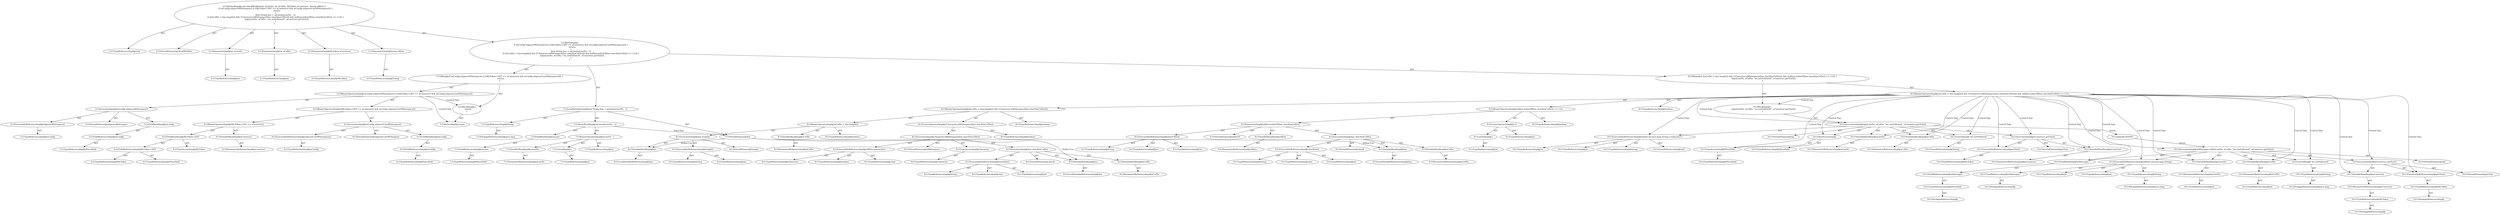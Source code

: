 digraph "checkWSAfter#?,int,int,MyToken,String" {
0 [label="2:CtTypeReferenceImpl@void" shape=ellipse]
1 [label="2:CtVirtualElement@checkWSAfter" shape=ellipse]
2 [label="2:CtParameterImpl@int aLineNo" shape=ellipse]
3 [label="2:CtTypeReferenceImpl@int" shape=ellipse]
4 [label="2:CtParameterImpl@int aColNo" shape=ellipse]
5 [label="2:CtTypeReferenceImpl@int" shape=ellipse]
6 [label="2:CtParameterImpl@MyToken aConstruct" shape=ellipse]
7 [label="2:CtTypeReferenceImpl@MyToken" shape=ellipse]
8 [label="2:CtParameterImpl@String aAllow" shape=ellipse]
9 [label="2:CtTypeReferenceImpl@String" shape=ellipse]
10 [label="3:CtExecutableReferenceImpl@isIgnoreWhitespace()" shape=ellipse]
11 [label="3:CtTypeReferenceImpl@mConfig" shape=ellipse]
12 [label="3:CtVirtualElement@isIgnoreWhitespace" shape=ellipse]
13 [label="3:CtFieldReferenceImpl@mConfig" shape=ellipse]
14 [label="3:CtTypeReferenceImpl@PlaceHold" shape=ellipse]
15 [label="3:CtFieldReadImpl@mConfig" shape=ellipse]
16 [label="3:CtInvocationImpl@mConfig.isIgnoreWhitespace()" shape=ellipse]
17 [label="4:CtFieldReferenceImpl@MyToken.CAST" shape=ellipse]
18 [label="4:CtTypeReferenceImpl@MyToken" shape=ellipse]
19 [label="4:CtTypeReferenceImpl@PlaceHold" shape=ellipse]
20 [label="4:CtFieldReadImpl@MyToken.CAST" shape=ellipse]
21 [label="4:CtTypeAccessImpl@MyToken" shape=ellipse]
22 [label="4:CtVariableReadImpl@aConstruct" shape=ellipse]
23 [label="4:CtParameterReferenceImpl@aConstruct" shape=ellipse]
24 [label="4:CtBinaryOperatorImpl@(MyToken.CAST == aConstruct)" shape=ellipse]
25 [label="4:CtExecutableReferenceImpl@isIgnoreCastWhitespace()" shape=ellipse]
26 [label="4:CtTypeReferenceImpl@mConfig" shape=ellipse]
27 [label="4:CtVirtualElement@isIgnoreCastWhitespace" shape=ellipse]
28 [label="4:CtFieldReferenceImpl@mConfig" shape=ellipse]
29 [label="4:CtTypeReferenceImpl@PlaceHold" shape=ellipse]
30 [label="4:CtFieldReadImpl@mConfig" shape=ellipse]
31 [label="4:CtInvocationImpl@mConfig.isIgnoreCastWhitespace()" shape=ellipse]
32 [label="4:CtBinaryOperatorImpl@((MyToken.CAST == aConstruct) && mConfig.isIgnoreCastWhitespace())" shape=ellipse]
33 [label="3:CtBinaryOperatorImpl@mConfig.isIgnoreWhitespace() || ((MyToken.CAST == aConstruct) && mConfig.isIgnoreCastWhitespace())" shape=ellipse]
34 [label="5:CtReturnImpl@return" shape=ellipse]
35 [label="4:CtBlockImpl@\{
    return;
\}" shape=ellipse]
36 [label="3:CtIfImpl@if (mConfig.isIgnoreWhitespace() || ((MyToken.CAST == aConstruct) && mConfig.isIgnoreCastWhitespace())) \{
    return;
\}" shape=ellipse]
37 [label="7:CtTypeReferenceImpl@String" shape=ellipse]
38 [label="7:CtPackageReferenceImpl@java.lang" shape=ellipse]
39 [label="7:CtFieldReferenceImpl@mLines" shape=ellipse]
40 [label="7:CtTypeReferenceImpl@PlaceHold" shape=ellipse]
41 [label="7:CtFieldReadImpl@mLines" shape=ellipse]
42 [label="7:CtVariableReadImpl@aLineNo" shape=ellipse]
43 [label="7:CtParameterReferenceImpl@aLineNo" shape=ellipse]
44 [label="7:CtLiteralImpl@1" shape=ellipse]
45 [label="7:CtTypeReferenceImpl@int" shape=ellipse]
46 [label="7:CtBinaryOperatorImpl@aLineNo - 1" shape=ellipse]
47 [label="7:CtTypeReferenceImpl@int" shape=ellipse]
48 [label="7:CtArrayReadImpl@mLines[aLineNo - 1]" shape=ellipse]
49 [label="7:CtVirtualElement@line" shape=ellipse]
50 [label="7:CtLocalVariableImpl@final String line = mLines[aLineNo - 1]" shape=ellipse]
51 [label="8:CtVariableReadImpl@aColNo" shape=ellipse]
52 [label="8:CtParameterReferenceImpl@aColNo" shape=ellipse]
53 [label="8:CtExecutableReferenceImpl@length()" shape=ellipse]
54 [label="8:CtTypeReferenceImpl@String" shape=ellipse]
55 [label="8:CtTypeReferenceImpl@int" shape=ellipse]
56 [label="8:CtVirtualElement@length" shape=ellipse]
57 [label="8:CtVariableReadImpl@line" shape=ellipse]
58 [label="8:CtLocalVariableReferenceImpl@line" shape=ellipse]
59 [label="8:CtInvocationImpl@line.length()" shape=ellipse]
60 [label="8:CtBinaryOperatorImpl@(aColNo < line.length())" shape=ellipse]
61 [label="8:CtTypeReferenceImpl@boolean" shape=ellipse]
62 [label="8:CtExecutableReferenceImpl@isWhitespace(char)" shape=ellipse]
63 [label="8:CtTypeReferenceImpl@Character" shape=ellipse]
64 [label="8:CtTypeReferenceImpl@boolean" shape=ellipse]
65 [label="8:CtTypeReferenceImpl@char" shape=ellipse]
66 [label="8:CtVirtualElement@isWhitespace" shape=ellipse]
67 [label="8:CtTypeAccessImpl@Character" shape=ellipse]
68 [label="8:CtTypeReferenceImpl@Character" shape=ellipse]
69 [label="8:CtExecutableReferenceImpl@charAt(int)" shape=ellipse]
70 [label="8:CtTypeReferenceImpl@String" shape=ellipse]
71 [label="8:CtTypeReferenceImpl@char" shape=ellipse]
72 [label="8:CtTypeReferenceImpl@int" shape=ellipse]
73 [label="8:CtVirtualElement@charAt" shape=ellipse]
74 [label="8:CtVariableReadImpl@line" shape=ellipse]
75 [label="8:CtLocalVariableReferenceImpl@line" shape=ellipse]
76 [label="8:CtVariableReadImpl@aColNo" shape=ellipse]
77 [label="8:CtParameterReferenceImpl@aColNo" shape=ellipse]
78 [label="8:CtInvocationImpl@line.charAt(aColNo)" shape=ellipse]
79 [label="8:CtInvocationImpl@Character.isWhitespace(line.charAt(aColNo))" shape=ellipse]
80 [label="8:CtUnaryOperatorImpl@(!Character.isWhitespace(line.charAt(aColNo)))" shape=ellipse]
81 [label="8:CtTypeReferenceImpl@boolean" shape=ellipse]
82 [label="8:CtBinaryOperatorImpl@((aColNo < line.length()) && (!Character.isWhitespace(line.charAt(aColNo))))" shape=ellipse]
83 [label="8:CtTypeReferenceImpl@boolean" shape=ellipse]
84 [label="9:CtExecutableReferenceImpl@indexOf(int)" shape=ellipse]
85 [label="9:CtTypeReferenceImpl@String" shape=ellipse]
86 [label="9:CtTypeReferenceImpl@int" shape=ellipse]
87 [label="9:CtTypeReferenceImpl@int" shape=ellipse]
88 [label="9:CtVirtualElement@indexOf" shape=ellipse]
89 [label="9:CtVariableReadImpl@aAllow" shape=ellipse]
90 [label="9:CtParameterReferenceImpl@aAllow" shape=ellipse]
91 [label="9:CtExecutableReferenceImpl@charAt(int)" shape=ellipse]
92 [label="9:CtTypeReferenceImpl@String" shape=ellipse]
93 [label="9:CtTypeReferenceImpl@char" shape=ellipse]
94 [label="9:CtTypeReferenceImpl@int" shape=ellipse]
95 [label="9:CtVirtualElement@charAt" shape=ellipse]
96 [label="9:CtVariableReadImpl@line" shape=ellipse]
97 [label="9:CtLocalVariableReferenceImpl@line" shape=ellipse]
98 [label="9:CtVariableReadImpl@aColNo" shape=ellipse]
99 [label="9:CtParameterReferenceImpl@aColNo" shape=ellipse]
100 [label="9:CtInvocationImpl@line.charAt(aColNo)" shape=ellipse]
101 [label="9:CtInvocationImpl@aAllow.indexOf(line.charAt(aColNo))" shape=ellipse]
102 [label="9:CtLiteralImpl@1" shape=ellipse]
103 [label="9:CtTypeReferenceImpl@int" shape=ellipse]
104 [label="9:CtUnaryOperatorImpl@(-1)" shape=ellipse]
105 [label="9:CtTypeReferenceImpl@int" shape=ellipse]
106 [label="9:CtBinaryOperatorImpl@(aAllow.indexOf(line.charAt(aColNo)) == (-1))" shape=ellipse]
107 [label="9:CtTypeReferenceImpl@boolean" shape=ellipse]
108 [label="8:CtBinaryOperatorImpl@((aColNo < line.length()) && (!Character.isWhitespace(line.charAt(aColNo)))) && (aAllow.indexOf(line.charAt(aColNo)) == (-1))" shape=ellipse]
109 [label="8:CtTypeReferenceImpl@boolean" shape=ellipse]
110 [label="10:CtExecutableReferenceImpl@log(int,int,java.lang.String,<unknown>)" shape=ellipse]
111 [label="10:CtTypeReferenceImpl@int" shape=ellipse]
112 [label="10:CtTypeReferenceImpl@int" shape=ellipse]
113 [label="10:CtTypeReferenceImpl@String" shape=ellipse]
114 [label="10:CtTypeReferenceImpl@null" shape=ellipse]
115 [label="10:CtVirtualElement@log" shape=ellipse]
116 [label="10:CtTypeAccessImpl@PlaceHold" shape=ellipse]
117 [label="10:CtTypeReferenceImpl@PlaceHold" shape=ellipse]
118 [label="10:CtThisAccessImpl@" shape=ellipse]
119 [label="10:CtTypeReferenceImpl@PlaceHold" shape=ellipse]
120 [label="10:CtVariableReadImpl@aLineNo" shape=ellipse]
121 [label="10:CtParameterReferenceImpl@aLineNo" shape=ellipse]
122 [label="10:CtVariableReadImpl@aColNo" shape=ellipse]
123 [label="10:CtParameterReferenceImpl@aColNo" shape=ellipse]
124 [label="10:CtLiteralImpl@\"ws.notFollowed\"" shape=ellipse]
125 [label="10:CtTypeReferenceImpl@String" shape=ellipse]
126 [label="10:CtExecutableReferenceImpl@getText()" shape=ellipse]
127 [label="10:CtTypeReferenceImpl@MyToken" shape=ellipse]
128 [label="10:CtVirtualElement@getText" shape=ellipse]
129 [label="10:CtVariableReadImpl@aConstruct" shape=ellipse]
130 [label="10:CtParameterReferenceImpl@aConstruct" shape=ellipse]
131 [label="10:CtInvocationImpl@aConstruct.getText()" shape=ellipse]
132 [label="10:CtInvocationImpl@log(aLineNo, aColNo, \"ws.notFollowed\", aConstruct.getText())" shape=ellipse]
133 [label="9:CtBlockImpl@\{
    log(aLineNo, aColNo, \"ws.notFollowed\", aConstruct.getText());
\}" shape=ellipse]
134 [label="8:CtIfImpl@if (((aColNo < line.length()) && (!Character.isWhitespace(line.charAt(aColNo)))) && (aAllow.indexOf(line.charAt(aColNo)) == (-1))) \{
    log(aLineNo, aColNo, \"ws.notFollowed\", aConstruct.getText());
\}" shape=ellipse]
135 [label="2:CtBlockImpl@\{
    if (mConfig.isIgnoreWhitespace() || ((MyToken.CAST == aConstruct) && mConfig.isIgnoreCastWhitespace())) \{
        return;
    \}
    final String line = mLines[aLineNo - 1];
    if (((aColNo < line.length()) && (!Character.isWhitespace(line.charAt(aColNo)))) && (aAllow.indexOf(line.charAt(aColNo)) == (-1))) \{
        log(aLineNo, aColNo, \"ws.notFollowed\", aConstruct.getText());
    \}
\}" shape=ellipse]
136 [label="2:CtMethodImpl@void checkWSAfter(int aLineNo, int aColNo, MyToken aConstruct, String aAllow) \{
    if (mConfig.isIgnoreWhitespace() || ((MyToken.CAST == aConstruct) && mConfig.isIgnoreCastWhitespace())) \{
        return;
    \}
    final String line = mLines[aLineNo - 1];
    if (((aColNo < line.length()) && (!Character.isWhitespace(line.charAt(aColNo)))) && (aAllow.indexOf(line.charAt(aColNo)) == (-1))) \{
        log(aLineNo, aColNo, \"ws.notFollowed\", aConstruct.getText());
    \}
\}" shape=ellipse]
137 [label="10:Update@UPDATE" shape=ellipse]
138 [label="10:CtPackageReferenceImpl@" shape=ellipse]
139 [label="10:CtTypeReferenceImpl@PlaceHold" shape=ellipse]
140 [label="10:CtFieldReferenceImpl@mMessages" shape=ellipse]
141 [label="10:CtFieldReadImpl@mMessages" shape=ellipse]
142 [label="10:CtPackageReferenceImpl@" shape=ellipse]
143 [label="10:CtTypeReferenceImpl@mMessages" shape=ellipse]
144 [label="10:CtTypeReferenceImpl@int" shape=ellipse]
145 [label="10:CtTypeReferenceImpl@int" shape=ellipse]
146 [label="10:CtPackageReferenceImpl@java.lang" shape=ellipse]
147 [label="10:CtTypeReferenceImpl@String" shape=ellipse]
148 [label="10:CtExecutableReferenceImpl@add(int,int,java.lang.String)" shape=ellipse]
149 [label="10:CtTypeReferenceImpl@int" shape=ellipse]
150 [label="10:CtParameterReferenceImpl@aLineNo" shape=ellipse]
151 [label="10:CtVariableReadImpl@aLineNo" shape=ellipse]
152 [label="10:CtTypeReferenceImpl@int" shape=ellipse]
153 [label="10:CtParameterReferenceImpl@aColNo" shape=ellipse]
154 [label="10:CtVariableReadImpl@aColNo" shape=ellipse]
155 [label="10:CtPackageReferenceImpl@java.lang" shape=ellipse]
156 [label="10:CtTypeReferenceImpl@String" shape=ellipse]
157 [label="10:CtLiteralImpl@\"ws.notFollowed\"" shape=ellipse]
158 [label="10:CtPackageReferenceImpl@" shape=ellipse]
159 [label="10:CtTypeReferenceImpl@MyToken" shape=ellipse]
160 [label="10:CtParameterReferenceImpl@aConstruct" shape=ellipse]
161 [label="10:CtVariableReadImpl@aConstruct" shape=ellipse]
162 [label="10:CtPackageReferenceImpl@" shape=ellipse]
163 [label="10:CtTypeReferenceImpl@MyToken" shape=ellipse]
164 [label="10:CtExecutableReferenceImpl@getText()" shape=ellipse]
165 [label="10:CtInvocationImpl@aConstruct.getText()" shape=ellipse]
166 [label="10:CtVirtualElement@getText" shape=ellipse]
167 [label="10:CtInvocationImpl@mMessages.add(aLineNo, aColNo, \"ws.notFollowed\", aConstruct.getText())" shape=ellipse]
168 [label="10:CtVirtualElement@add" shape=ellipse]
2 -> 3 [label="AST"];
4 -> 5 [label="AST"];
6 -> 7 [label="AST"];
8 -> 9 [label="AST"];
10 -> 11 [label="AST"];
13 -> 14 [label="AST"];
15 -> 13 [label="AST"];
16 -> 12 [label="AST"];
16 -> 15 [label="AST"];
16 -> 10 [label="AST"];
17 -> 18 [label="AST"];
17 -> 19 [label="AST"];
20 -> 21 [label="AST"];
20 -> 17 [label="AST"];
22 -> 23 [label="AST"];
24 -> 20 [label="AST"];
24 -> 22 [label="AST"];
25 -> 26 [label="AST"];
28 -> 29 [label="AST"];
30 -> 28 [label="AST"];
31 -> 27 [label="AST"];
31 -> 30 [label="AST"];
31 -> 25 [label="AST"];
32 -> 24 [label="AST"];
32 -> 31 [label="AST"];
33 -> 16 [label="AST"];
33 -> 32 [label="AST"];
33 -> 35 [label="Control Dep"];
33 -> 34 [label="Control Dep"];
35 -> 34 [label="AST"];
36 -> 33 [label="AST"];
36 -> 35 [label="AST"];
37 -> 38 [label="AST"];
39 -> 40 [label="AST"];
41 -> 39 [label="AST"];
42 -> 43 [label="AST"];
44 -> 45 [label="AST"];
46 -> 47 [label="AST"];
46 -> 42 [label="AST"];
46 -> 44 [label="AST"];
48 -> 41 [label="AST"];
48 -> 46 [label="AST"];
48 -> 49 [label="Data Dep"];
49 -> 57 [label="Define-Use"];
49 -> 74 [label="Define-Use"];
49 -> 96 [label="Define-Use"];
50 -> 49 [label="AST"];
50 -> 37 [label="AST"];
50 -> 48 [label="AST"];
51 -> 52 [label="AST"];
53 -> 54 [label="AST"];
53 -> 55 [label="AST"];
57 -> 58 [label="AST"];
59 -> 56 [label="AST"];
59 -> 57 [label="AST"];
59 -> 53 [label="AST"];
60 -> 61 [label="AST"];
60 -> 51 [label="AST"];
60 -> 59 [label="AST"];
62 -> 63 [label="AST"];
62 -> 64 [label="AST"];
62 -> 65 [label="AST"];
67 -> 68 [label="AST"];
69 -> 70 [label="AST"];
69 -> 71 [label="AST"];
69 -> 72 [label="AST"];
74 -> 75 [label="AST"];
76 -> 77 [label="AST"];
78 -> 73 [label="AST"];
78 -> 74 [label="AST"];
78 -> 69 [label="AST"];
78 -> 76 [label="AST"];
79 -> 66 [label="AST"];
79 -> 67 [label="AST"];
79 -> 62 [label="AST"];
79 -> 78 [label="AST"];
80 -> 81 [label="AST"];
80 -> 79 [label="AST"];
82 -> 83 [label="AST"];
82 -> 60 [label="AST"];
82 -> 80 [label="AST"];
84 -> 85 [label="AST"];
84 -> 86 [label="AST"];
84 -> 87 [label="AST"];
89 -> 90 [label="AST"];
91 -> 92 [label="AST"];
91 -> 93 [label="AST"];
91 -> 94 [label="AST"];
96 -> 97 [label="AST"];
98 -> 99 [label="AST"];
100 -> 95 [label="AST"];
100 -> 96 [label="AST"];
100 -> 91 [label="AST"];
100 -> 98 [label="AST"];
101 -> 88 [label="AST"];
101 -> 89 [label="AST"];
101 -> 84 [label="AST"];
101 -> 100 [label="AST"];
102 -> 103 [label="AST"];
104 -> 105 [label="AST"];
104 -> 102 [label="AST"];
106 -> 107 [label="AST"];
106 -> 101 [label="AST"];
106 -> 104 [label="AST"];
108 -> 109 [label="AST"];
108 -> 82 [label="AST"];
108 -> 106 [label="AST"];
108 -> 133 [label="Control Dep"];
108 -> 132 [label="Control Dep"];
108 -> 110 [label="Control Dep"];
108 -> 118 [label="Control Dep"];
108 -> 116 [label="Control Dep"];
108 -> 120 [label="Control Dep"];
108 -> 122 [label="Control Dep"];
108 -> 124 [label="Control Dep"];
108 -> 131 [label="Control Dep"];
108 -> 126 [label="Control Dep"];
108 -> 129 [label="Control Dep"];
108 -> 141 [label="Control Dep"];
108 -> 148 [label="Control Dep"];
108 -> 151 [label="Control Dep"];
108 -> 154 [label="Control Dep"];
108 -> 157 [label="Control Dep"];
108 -> 161 [label="Control Dep"];
108 -> 164 [label="Control Dep"];
108 -> 165 [label="Control Dep"];
108 -> 167 [label="Control Dep"];
110 -> 111 [label="AST"];
110 -> 112 [label="AST"];
110 -> 113 [label="AST"];
110 -> 114 [label="AST"];
116 -> 117 [label="AST"];
118 -> 119 [label="AST"];
118 -> 116 [label="AST"];
120 -> 121 [label="AST"];
122 -> 123 [label="AST"];
124 -> 125 [label="AST"];
126 -> 127 [label="AST"];
129 -> 130 [label="AST"];
131 -> 128 [label="AST"];
131 -> 129 [label="AST"];
131 -> 126 [label="AST"];
132 -> 115 [label="AST"];
132 -> 118 [label="AST"];
132 -> 110 [label="AST"];
132 -> 120 [label="AST"];
132 -> 122 [label="AST"];
132 -> 124 [label="AST"];
132 -> 131 [label="AST"];
132 -> 137 [label="Action"];
133 -> 132 [label="AST"];
134 -> 108 [label="AST"];
134 -> 133 [label="AST"];
135 -> 36 [label="AST"];
135 -> 50 [label="AST"];
135 -> 134 [label="AST"];
136 -> 1 [label="AST"];
136 -> 0 [label="AST"];
136 -> 2 [label="AST"];
136 -> 4 [label="AST"];
136 -> 6 [label="AST"];
136 -> 8 [label="AST"];
136 -> 135 [label="AST"];
137 -> 167 [label="Action"];
139 -> 138 [label="AST"];
140 -> 139 [label="AST"];
141 -> 140 [label="AST"];
143 -> 142 [label="AST"];
147 -> 146 [label="AST"];
148 -> 143 [label="AST"];
148 -> 144 [label="AST"];
148 -> 145 [label="AST"];
148 -> 147 [label="AST"];
150 -> 149 [label="AST"];
151 -> 150 [label="AST"];
153 -> 152 [label="AST"];
154 -> 153 [label="AST"];
156 -> 155 [label="AST"];
157 -> 156 [label="AST"];
159 -> 158 [label="AST"];
160 -> 159 [label="AST"];
161 -> 160 [label="AST"];
163 -> 162 [label="AST"];
164 -> 163 [label="AST"];
165 -> 166 [label="AST"];
165 -> 161 [label="AST"];
165 -> 164 [label="AST"];
167 -> 168 [label="AST"];
167 -> 141 [label="AST"];
167 -> 148 [label="AST"];
167 -> 151 [label="AST"];
167 -> 154 [label="AST"];
167 -> 157 [label="AST"];
167 -> 165 [label="AST"];
}